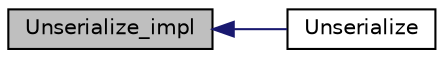 digraph "Unserialize_impl"
{
  edge [fontname="Helvetica",fontsize="10",labelfontname="Helvetica",labelfontsize="10"];
  node [fontname="Helvetica",fontsize="10",shape=record];
  rankdir="LR";
  Node319 [label="Unserialize_impl",height=0.2,width=0.4,color="black", fillcolor="grey75", style="filled", fontcolor="black"];
  Node319 -> Node320 [dir="back",color="midnightblue",fontsize="10",style="solid",fontname="Helvetica"];
  Node320 [label="Unserialize",height=0.2,width=0.4,color="black", fillcolor="white", style="filled",URL="$serialize_8h.html#aefdf63d8c997767d3e3535a54f35025c"];
}
